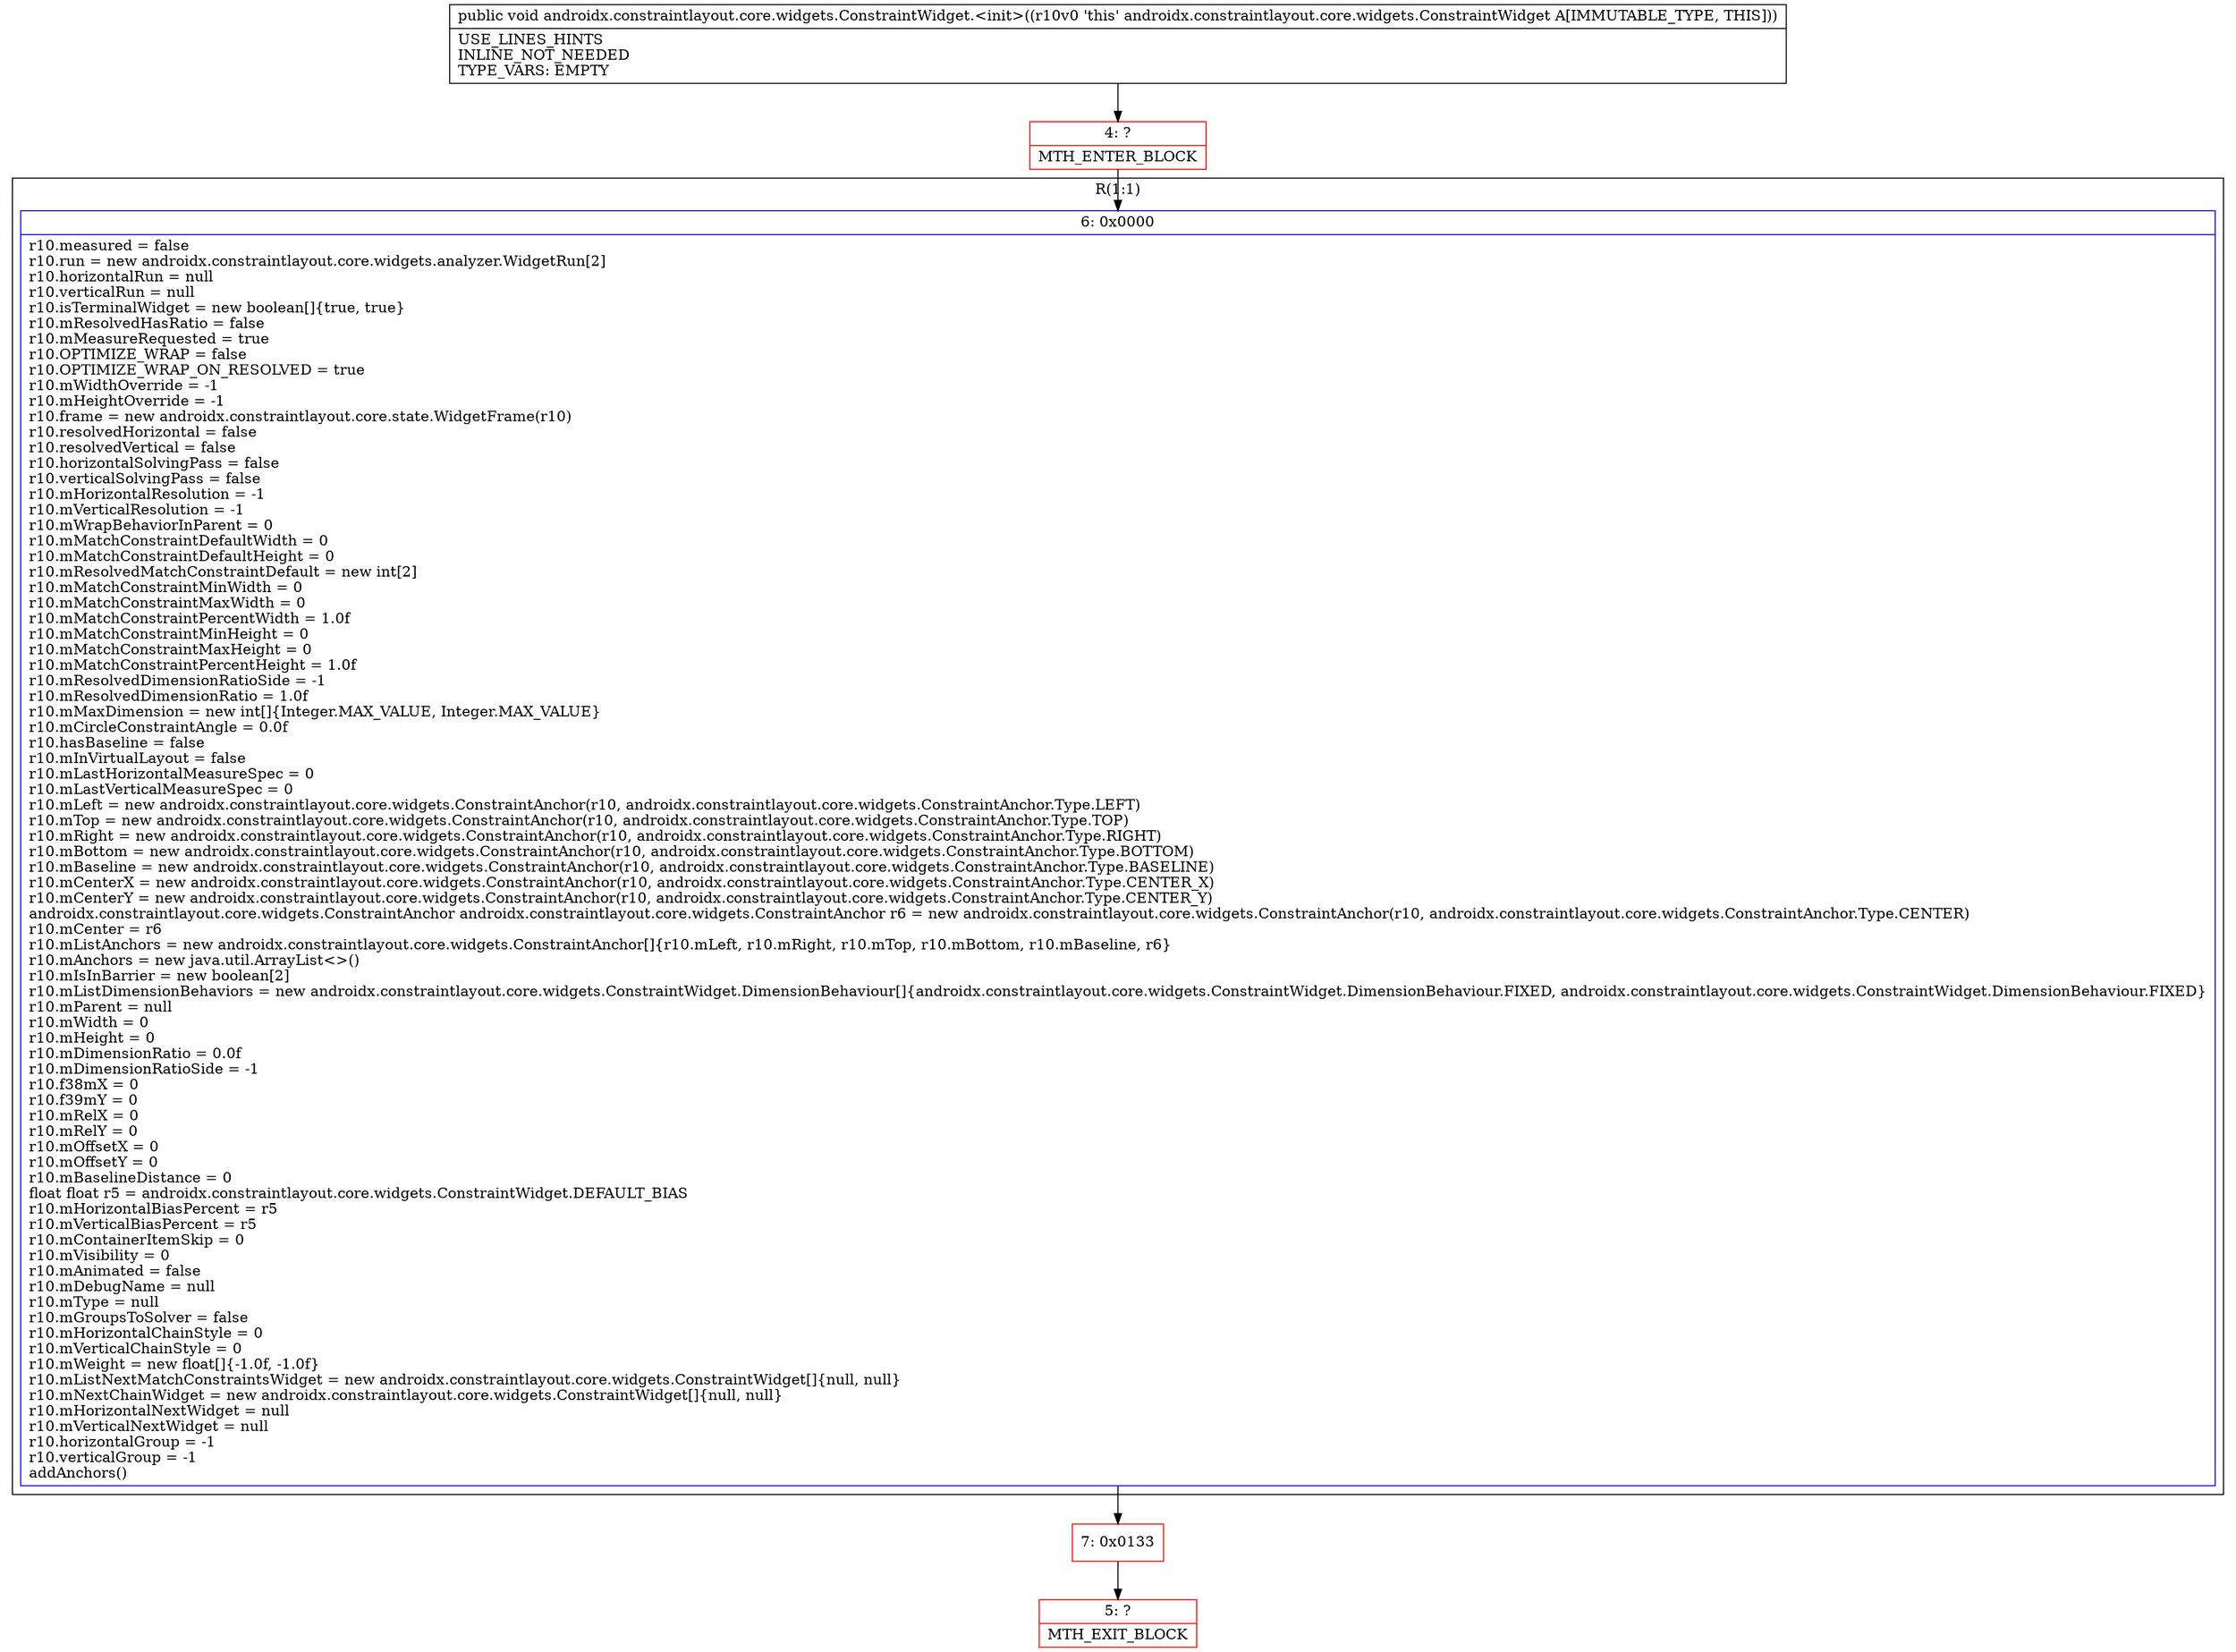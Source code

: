 digraph "CFG forandroidx.constraintlayout.core.widgets.ConstraintWidget.\<init\>()V" {
subgraph cluster_Region_296506073 {
label = "R(1:1)";
node [shape=record,color=blue];
Node_6 [shape=record,label="{6\:\ 0x0000|r10.measured = false\lr10.run = new androidx.constraintlayout.core.widgets.analyzer.WidgetRun[2]\lr10.horizontalRun = null\lr10.verticalRun = null\lr10.isTerminalWidget = new boolean[]\{true, true\}\lr10.mResolvedHasRatio = false\lr10.mMeasureRequested = true\lr10.OPTIMIZE_WRAP = false\lr10.OPTIMIZE_WRAP_ON_RESOLVED = true\lr10.mWidthOverride = \-1\lr10.mHeightOverride = \-1\lr10.frame = new androidx.constraintlayout.core.state.WidgetFrame(r10)\lr10.resolvedHorizontal = false\lr10.resolvedVertical = false\lr10.horizontalSolvingPass = false\lr10.verticalSolvingPass = false\lr10.mHorizontalResolution = \-1\lr10.mVerticalResolution = \-1\lr10.mWrapBehaviorInParent = 0\lr10.mMatchConstraintDefaultWidth = 0\lr10.mMatchConstraintDefaultHeight = 0\lr10.mResolvedMatchConstraintDefault = new int[2]\lr10.mMatchConstraintMinWidth = 0\lr10.mMatchConstraintMaxWidth = 0\lr10.mMatchConstraintPercentWidth = 1.0f\lr10.mMatchConstraintMinHeight = 0\lr10.mMatchConstraintMaxHeight = 0\lr10.mMatchConstraintPercentHeight = 1.0f\lr10.mResolvedDimensionRatioSide = \-1\lr10.mResolvedDimensionRatio = 1.0f\lr10.mMaxDimension = new int[]\{Integer.MAX_VALUE, Integer.MAX_VALUE\}\lr10.mCircleConstraintAngle = 0.0f\lr10.hasBaseline = false\lr10.mInVirtualLayout = false\lr10.mLastHorizontalMeasureSpec = 0\lr10.mLastVerticalMeasureSpec = 0\lr10.mLeft = new androidx.constraintlayout.core.widgets.ConstraintAnchor(r10, androidx.constraintlayout.core.widgets.ConstraintAnchor.Type.LEFT)\lr10.mTop = new androidx.constraintlayout.core.widgets.ConstraintAnchor(r10, androidx.constraintlayout.core.widgets.ConstraintAnchor.Type.TOP)\lr10.mRight = new androidx.constraintlayout.core.widgets.ConstraintAnchor(r10, androidx.constraintlayout.core.widgets.ConstraintAnchor.Type.RIGHT)\lr10.mBottom = new androidx.constraintlayout.core.widgets.ConstraintAnchor(r10, androidx.constraintlayout.core.widgets.ConstraintAnchor.Type.BOTTOM)\lr10.mBaseline = new androidx.constraintlayout.core.widgets.ConstraintAnchor(r10, androidx.constraintlayout.core.widgets.ConstraintAnchor.Type.BASELINE)\lr10.mCenterX = new androidx.constraintlayout.core.widgets.ConstraintAnchor(r10, androidx.constraintlayout.core.widgets.ConstraintAnchor.Type.CENTER_X)\lr10.mCenterY = new androidx.constraintlayout.core.widgets.ConstraintAnchor(r10, androidx.constraintlayout.core.widgets.ConstraintAnchor.Type.CENTER_Y)\landroidx.constraintlayout.core.widgets.ConstraintAnchor androidx.constraintlayout.core.widgets.ConstraintAnchor r6 = new androidx.constraintlayout.core.widgets.ConstraintAnchor(r10, androidx.constraintlayout.core.widgets.ConstraintAnchor.Type.CENTER)\lr10.mCenter = r6\lr10.mListAnchors = new androidx.constraintlayout.core.widgets.ConstraintAnchor[]\{r10.mLeft, r10.mRight, r10.mTop, r10.mBottom, r10.mBaseline, r6\}\lr10.mAnchors = new java.util.ArrayList\<\>()\lr10.mIsInBarrier = new boolean[2]\lr10.mListDimensionBehaviors = new androidx.constraintlayout.core.widgets.ConstraintWidget.DimensionBehaviour[]\{androidx.constraintlayout.core.widgets.ConstraintWidget.DimensionBehaviour.FIXED, androidx.constraintlayout.core.widgets.ConstraintWidget.DimensionBehaviour.FIXED\}\lr10.mParent = null\lr10.mWidth = 0\lr10.mHeight = 0\lr10.mDimensionRatio = 0.0f\lr10.mDimensionRatioSide = \-1\lr10.f38mX = 0\lr10.f39mY = 0\lr10.mRelX = 0\lr10.mRelY = 0\lr10.mOffsetX = 0\lr10.mOffsetY = 0\lr10.mBaselineDistance = 0\lfloat float r5 = androidx.constraintlayout.core.widgets.ConstraintWidget.DEFAULT_BIAS\lr10.mHorizontalBiasPercent = r5\lr10.mVerticalBiasPercent = r5\lr10.mContainerItemSkip = 0\lr10.mVisibility = 0\lr10.mAnimated = false\lr10.mDebugName = null\lr10.mType = null\lr10.mGroupsToSolver = false\lr10.mHorizontalChainStyle = 0\lr10.mVerticalChainStyle = 0\lr10.mWeight = new float[]\{\-1.0f, \-1.0f\}\lr10.mListNextMatchConstraintsWidget = new androidx.constraintlayout.core.widgets.ConstraintWidget[]\{null, null\}\lr10.mNextChainWidget = new androidx.constraintlayout.core.widgets.ConstraintWidget[]\{null, null\}\lr10.mHorizontalNextWidget = null\lr10.mVerticalNextWidget = null\lr10.horizontalGroup = \-1\lr10.verticalGroup = \-1\laddAnchors()\l}"];
}
Node_4 [shape=record,color=red,label="{4\:\ ?|MTH_ENTER_BLOCK\l}"];
Node_7 [shape=record,color=red,label="{7\:\ 0x0133}"];
Node_5 [shape=record,color=red,label="{5\:\ ?|MTH_EXIT_BLOCK\l}"];
MethodNode[shape=record,label="{public void androidx.constraintlayout.core.widgets.ConstraintWidget.\<init\>((r10v0 'this' androidx.constraintlayout.core.widgets.ConstraintWidget A[IMMUTABLE_TYPE, THIS]))  | USE_LINES_HINTS\lINLINE_NOT_NEEDED\lTYPE_VARS: EMPTY\l}"];
MethodNode -> Node_4;Node_6 -> Node_7;
Node_4 -> Node_6;
Node_7 -> Node_5;
}

